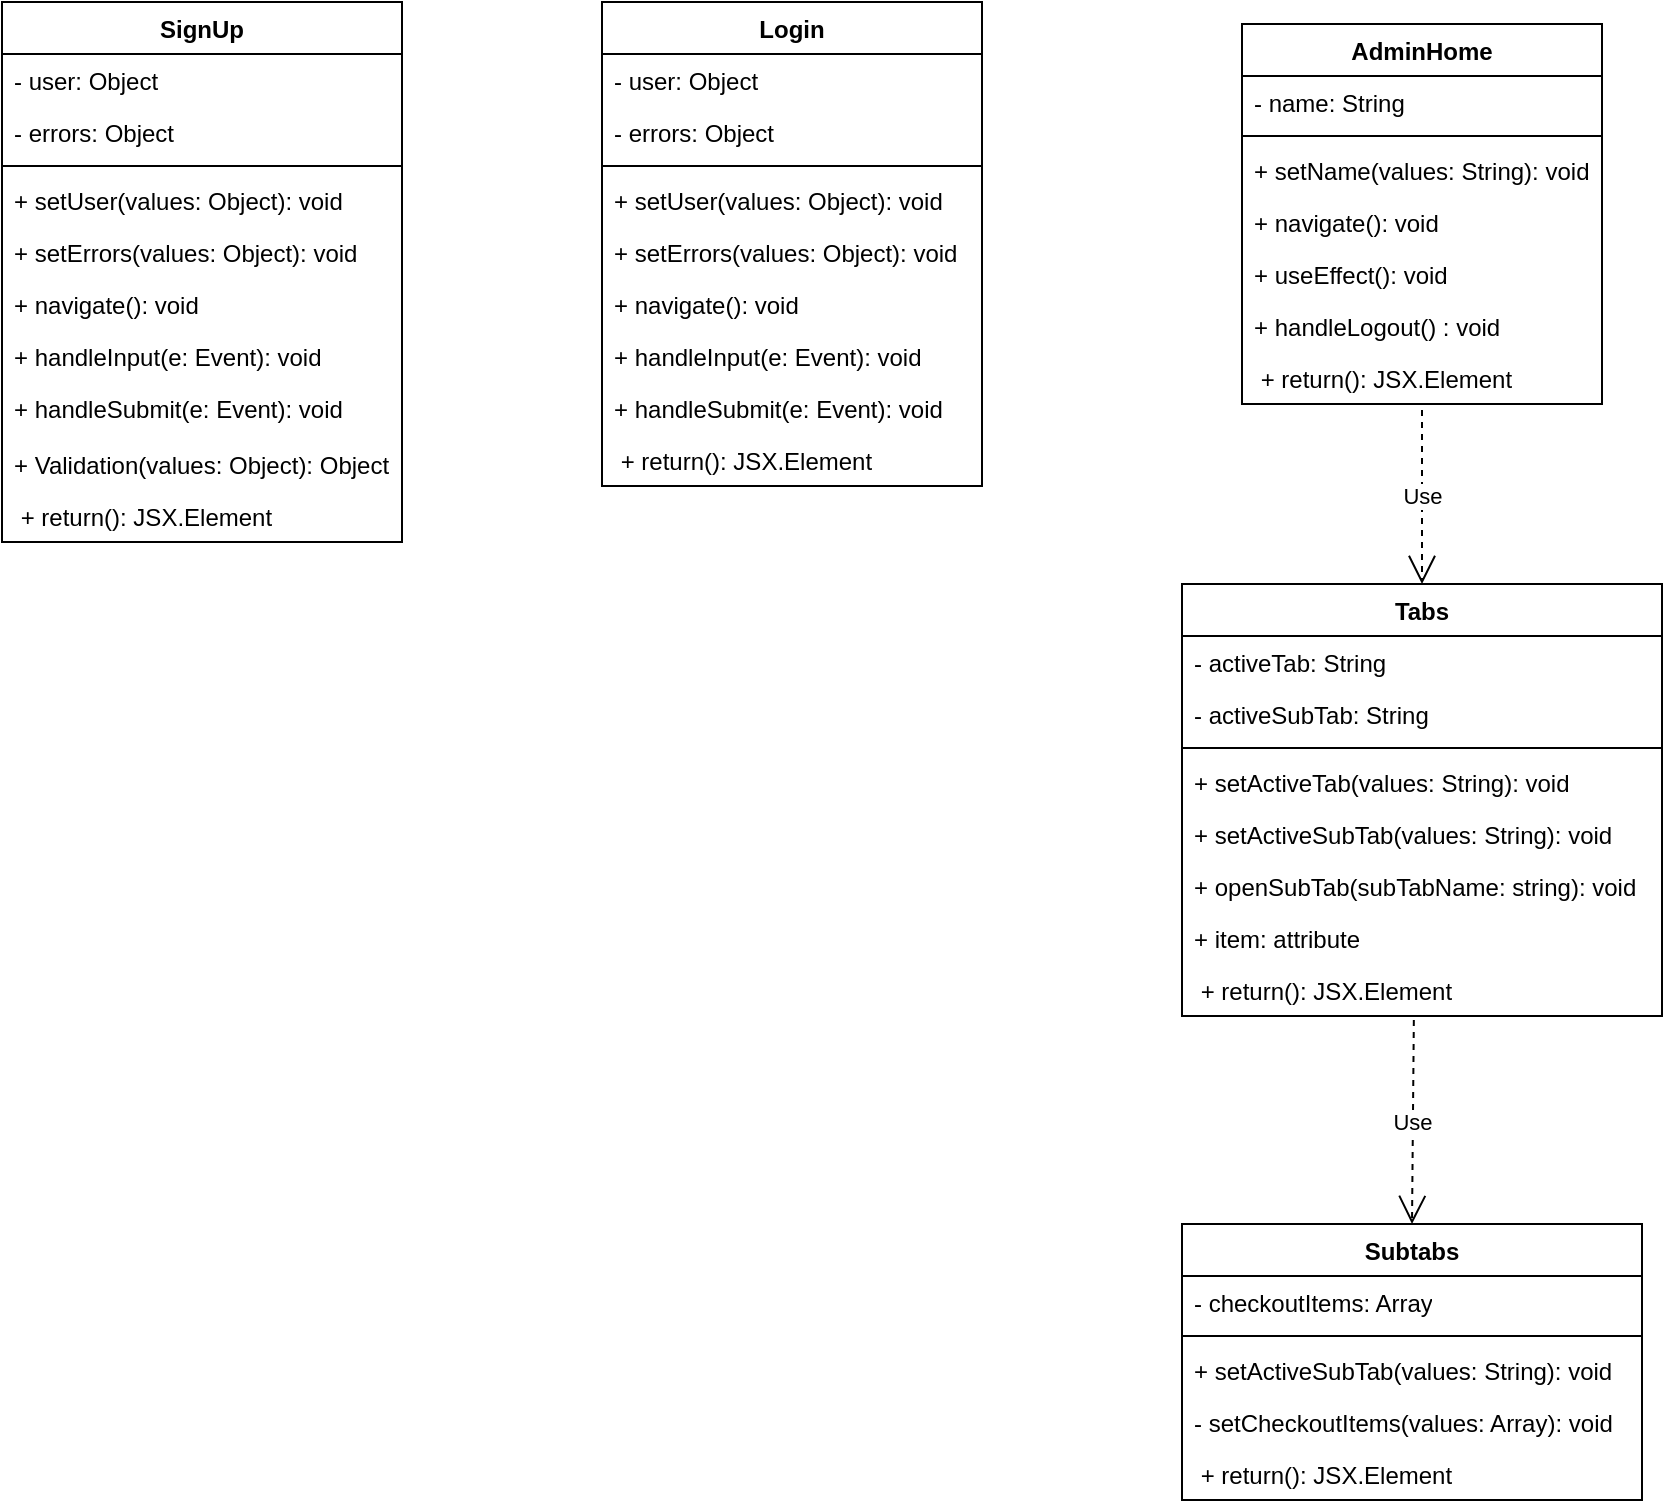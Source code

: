 <mxfile version="24.2.5" type="device">
  <diagram id="C5RBs43oDa-KdzZeNtuy" name="Page-1">
    <mxGraphModel dx="1434" dy="784" grid="1" gridSize="10" guides="1" tooltips="1" connect="1" arrows="1" fold="1" page="1" pageScale="1" pageWidth="827" pageHeight="1169" background="none" math="0" shadow="0">
      <root>
        <mxCell id="WIyWlLk6GJQsqaUBKTNV-0" />
        <mxCell id="WIyWlLk6GJQsqaUBKTNV-1" parent="WIyWlLk6GJQsqaUBKTNV-0" />
        <mxCell id="sP5RsRArT9rcGXG1DE9t-0" value="SignUp" style="swimlane;fontStyle=1;align=center;verticalAlign=top;childLayout=stackLayout;horizontal=1;startSize=26;horizontalStack=0;resizeParent=1;resizeParentMax=0;resizeLast=0;collapsible=1;marginBottom=0;whiteSpace=wrap;html=1;labelBackgroundColor=none;" vertex="1" parent="WIyWlLk6GJQsqaUBKTNV-1">
          <mxGeometry x="100" y="179" width="200" height="270" as="geometry">
            <mxRectangle x="100" y="179" width="80" height="30" as="alternateBounds" />
          </mxGeometry>
        </mxCell>
        <mxCell id="sP5RsRArT9rcGXG1DE9t-1" value="- user: Object" style="text;strokeColor=none;fillColor=none;align=left;verticalAlign=top;spacingLeft=4;spacingRight=4;overflow=hidden;rotatable=0;points=[[0,0.5],[1,0.5]];portConstraint=eastwest;whiteSpace=wrap;html=1;labelBackgroundColor=none;" vertex="1" parent="sP5RsRArT9rcGXG1DE9t-0">
          <mxGeometry y="26" width="200" height="26" as="geometry" />
        </mxCell>
        <mxCell id="sP5RsRArT9rcGXG1DE9t-10" value="- errors: Object" style="text;strokeColor=none;fillColor=none;align=left;verticalAlign=top;spacingLeft=4;spacingRight=4;overflow=hidden;rotatable=0;points=[[0,0.5],[1,0.5]];portConstraint=eastwest;whiteSpace=wrap;html=1;labelBackgroundColor=none;" vertex="1" parent="sP5RsRArT9rcGXG1DE9t-0">
          <mxGeometry y="52" width="200" height="26" as="geometry" />
        </mxCell>
        <mxCell id="sP5RsRArT9rcGXG1DE9t-2" value="" style="line;strokeWidth=1;fillColor=none;align=left;verticalAlign=middle;spacingTop=-1;spacingLeft=3;spacingRight=3;rotatable=0;labelPosition=right;points=[];portConstraint=eastwest;labelBackgroundColor=none;" vertex="1" parent="sP5RsRArT9rcGXG1DE9t-0">
          <mxGeometry y="78" width="200" height="8" as="geometry" />
        </mxCell>
        <mxCell id="sP5RsRArT9rcGXG1DE9t-48" value="+ setUser(values: Object): void" style="text;strokeColor=none;fillColor=none;align=left;verticalAlign=top;spacingLeft=4;spacingRight=4;overflow=hidden;rotatable=0;points=[[0,0.5],[1,0.5]];portConstraint=eastwest;whiteSpace=wrap;html=1;" vertex="1" parent="sP5RsRArT9rcGXG1DE9t-0">
          <mxGeometry y="86" width="200" height="26" as="geometry" />
        </mxCell>
        <mxCell id="sP5RsRArT9rcGXG1DE9t-49" value="+ setErrors(values: Object): void" style="text;strokeColor=none;fillColor=none;align=left;verticalAlign=top;spacingLeft=4;spacingRight=4;overflow=hidden;rotatable=0;points=[[0,0.5],[1,0.5]];portConstraint=eastwest;whiteSpace=wrap;html=1;" vertex="1" parent="sP5RsRArT9rcGXG1DE9t-0">
          <mxGeometry y="112" width="200" height="26" as="geometry" />
        </mxCell>
        <mxCell id="sP5RsRArT9rcGXG1DE9t-3" value="+ navigate(): void" style="text;strokeColor=none;fillColor=none;align=left;verticalAlign=top;spacingLeft=4;spacingRight=4;overflow=hidden;rotatable=0;points=[[0,0.5],[1,0.5]];portConstraint=eastwest;whiteSpace=wrap;html=1;labelBackgroundColor=none;" vertex="1" parent="sP5RsRArT9rcGXG1DE9t-0">
          <mxGeometry y="138" width="200" height="26" as="geometry" />
        </mxCell>
        <mxCell id="sP5RsRArT9rcGXG1DE9t-12" value="+ handleInput(e: Event): void" style="text;strokeColor=none;fillColor=none;align=left;verticalAlign=top;spacingLeft=4;spacingRight=4;overflow=hidden;rotatable=0;points=[[0,0.5],[1,0.5]];portConstraint=eastwest;whiteSpace=wrap;html=1;labelBackgroundColor=none;" vertex="1" parent="sP5RsRArT9rcGXG1DE9t-0">
          <mxGeometry y="164" width="200" height="26" as="geometry" />
        </mxCell>
        <mxCell id="sP5RsRArT9rcGXG1DE9t-11" value="+ handleSubmit(e: Event): void" style="text;strokeColor=none;fillColor=none;align=left;verticalAlign=top;spacingLeft=4;spacingRight=4;overflow=hidden;rotatable=0;points=[[0,0.5],[1,0.5]];portConstraint=eastwest;whiteSpace=wrap;html=1;labelBackgroundColor=none;" vertex="1" parent="sP5RsRArT9rcGXG1DE9t-0">
          <mxGeometry y="190" width="200" height="28" as="geometry" />
        </mxCell>
        <mxCell id="sP5RsRArT9rcGXG1DE9t-13" value="+ Validation(values: Object): Object" style="text;strokeColor=none;fillColor=none;align=left;verticalAlign=top;spacingLeft=4;spacingRight=4;overflow=hidden;rotatable=0;points=[[0,0.5],[1,0.5]];portConstraint=eastwest;whiteSpace=wrap;html=1;labelBackgroundColor=none;" vertex="1" parent="sP5RsRArT9rcGXG1DE9t-0">
          <mxGeometry y="218" width="200" height="26" as="geometry" />
        </mxCell>
        <mxCell id="sP5RsRArT9rcGXG1DE9t-40" value="&amp;nbsp;+ return(): JSX.Element&amp;nbsp;" style="text;strokeColor=none;fillColor=none;align=left;verticalAlign=top;spacingLeft=4;spacingRight=4;overflow=hidden;rotatable=0;points=[[0,0.5],[1,0.5]];portConstraint=eastwest;whiteSpace=wrap;html=1;labelBackgroundColor=none;" vertex="1" parent="sP5RsRArT9rcGXG1DE9t-0">
          <mxGeometry y="244" width="200" height="26" as="geometry" />
        </mxCell>
        <mxCell id="sP5RsRArT9rcGXG1DE9t-14" value="Login" style="swimlane;fontStyle=1;align=center;verticalAlign=top;childLayout=stackLayout;horizontal=1;startSize=26;horizontalStack=0;resizeParent=1;resizeParentMax=0;resizeLast=0;collapsible=1;marginBottom=0;whiteSpace=wrap;html=1;labelBackgroundColor=none;" vertex="1" parent="WIyWlLk6GJQsqaUBKTNV-1">
          <mxGeometry x="400" y="179" width="190" height="242" as="geometry" />
        </mxCell>
        <mxCell id="sP5RsRArT9rcGXG1DE9t-15" value="- user: Object" style="text;strokeColor=none;fillColor=none;align=left;verticalAlign=top;spacingLeft=4;spacingRight=4;overflow=hidden;rotatable=0;points=[[0,0.5],[1,0.5]];portConstraint=eastwest;whiteSpace=wrap;html=1;labelBackgroundColor=none;" vertex="1" parent="sP5RsRArT9rcGXG1DE9t-14">
          <mxGeometry y="26" width="190" height="26" as="geometry" />
        </mxCell>
        <mxCell id="sP5RsRArT9rcGXG1DE9t-18" value="- errors: Object" style="text;strokeColor=none;fillColor=none;align=left;verticalAlign=top;spacingLeft=4;spacingRight=4;overflow=hidden;rotatable=0;points=[[0,0.5],[1,0.5]];portConstraint=eastwest;whiteSpace=wrap;html=1;labelBackgroundColor=none;" vertex="1" parent="sP5RsRArT9rcGXG1DE9t-14">
          <mxGeometry y="52" width="190" height="26" as="geometry" />
        </mxCell>
        <mxCell id="sP5RsRArT9rcGXG1DE9t-16" value="" style="line;strokeWidth=1;fillColor=none;align=left;verticalAlign=middle;spacingTop=-1;spacingLeft=3;spacingRight=3;rotatable=0;labelPosition=right;points=[];portConstraint=eastwest;labelBackgroundColor=none;" vertex="1" parent="sP5RsRArT9rcGXG1DE9t-14">
          <mxGeometry y="78" width="190" height="8" as="geometry" />
        </mxCell>
        <mxCell id="sP5RsRArT9rcGXG1DE9t-50" value="+ setUser(values: Object): void" style="text;strokeColor=none;fillColor=none;align=left;verticalAlign=top;spacingLeft=4;spacingRight=4;overflow=hidden;rotatable=0;points=[[0,0.5],[1,0.5]];portConstraint=eastwest;whiteSpace=wrap;html=1;" vertex="1" parent="sP5RsRArT9rcGXG1DE9t-14">
          <mxGeometry y="86" width="190" height="26" as="geometry" />
        </mxCell>
        <mxCell id="sP5RsRArT9rcGXG1DE9t-51" value="+ setErrors(values: Object): void" style="text;strokeColor=none;fillColor=none;align=left;verticalAlign=top;spacingLeft=4;spacingRight=4;overflow=hidden;rotatable=0;points=[[0,0.5],[1,0.5]];portConstraint=eastwest;whiteSpace=wrap;html=1;" vertex="1" parent="sP5RsRArT9rcGXG1DE9t-14">
          <mxGeometry y="112" width="190" height="26" as="geometry" />
        </mxCell>
        <mxCell id="sP5RsRArT9rcGXG1DE9t-17" value="+ navigate(): void" style="text;strokeColor=none;fillColor=none;align=left;verticalAlign=top;spacingLeft=4;spacingRight=4;overflow=hidden;rotatable=0;points=[[0,0.5],[1,0.5]];portConstraint=eastwest;whiteSpace=wrap;html=1;labelBackgroundColor=none;" vertex="1" parent="sP5RsRArT9rcGXG1DE9t-14">
          <mxGeometry y="138" width="190" height="26" as="geometry" />
        </mxCell>
        <mxCell id="sP5RsRArT9rcGXG1DE9t-19" value="+ handleInput(e: Event): void" style="text;strokeColor=none;fillColor=none;align=left;verticalAlign=top;spacingLeft=4;spacingRight=4;overflow=hidden;rotatable=0;points=[[0,0.5],[1,0.5]];portConstraint=eastwest;whiteSpace=wrap;html=1;labelBackgroundColor=none;" vertex="1" parent="sP5RsRArT9rcGXG1DE9t-14">
          <mxGeometry y="164" width="190" height="26" as="geometry" />
        </mxCell>
        <mxCell id="sP5RsRArT9rcGXG1DE9t-20" value="+ handleSubmit(e: Event): void" style="text;strokeColor=none;fillColor=none;align=left;verticalAlign=top;spacingLeft=4;spacingRight=4;overflow=hidden;rotatable=0;points=[[0,0.5],[1,0.5]];portConstraint=eastwest;whiteSpace=wrap;html=1;labelBackgroundColor=none;" vertex="1" parent="sP5RsRArT9rcGXG1DE9t-14">
          <mxGeometry y="190" width="190" height="26" as="geometry" />
        </mxCell>
        <mxCell id="sP5RsRArT9rcGXG1DE9t-41" value="&amp;nbsp;+ return(): JSX.Element&amp;nbsp;" style="text;strokeColor=none;fillColor=none;align=left;verticalAlign=top;spacingLeft=4;spacingRight=4;overflow=hidden;rotatable=0;points=[[0,0.5],[1,0.5]];portConstraint=eastwest;whiteSpace=wrap;html=1;labelBackgroundColor=none;" vertex="1" parent="sP5RsRArT9rcGXG1DE9t-14">
          <mxGeometry y="216" width="190" height="26" as="geometry" />
        </mxCell>
        <mxCell id="sP5RsRArT9rcGXG1DE9t-23" value="AdminHome" style="swimlane;fontStyle=1;align=center;verticalAlign=top;childLayout=stackLayout;horizontal=1;startSize=26;horizontalStack=0;resizeParent=1;resizeParentMax=0;resizeLast=0;collapsible=1;marginBottom=0;whiteSpace=wrap;html=1;labelBackgroundColor=none;" vertex="1" parent="WIyWlLk6GJQsqaUBKTNV-1">
          <mxGeometry x="720" y="190" width="180" height="190" as="geometry" />
        </mxCell>
        <mxCell id="sP5RsRArT9rcGXG1DE9t-24" value="- name: String" style="text;strokeColor=none;fillColor=none;align=left;verticalAlign=top;spacingLeft=4;spacingRight=4;overflow=hidden;rotatable=0;points=[[0,0.5],[1,0.5]];portConstraint=eastwest;whiteSpace=wrap;html=1;labelBackgroundColor=none;" vertex="1" parent="sP5RsRArT9rcGXG1DE9t-23">
          <mxGeometry y="26" width="180" height="26" as="geometry" />
        </mxCell>
        <mxCell id="sP5RsRArT9rcGXG1DE9t-25" value="" style="line;strokeWidth=1;fillColor=none;align=left;verticalAlign=middle;spacingTop=-1;spacingLeft=3;spacingRight=3;rotatable=0;labelPosition=right;points=[];portConstraint=eastwest;labelBackgroundColor=none;" vertex="1" parent="sP5RsRArT9rcGXG1DE9t-23">
          <mxGeometry y="52" width="180" height="8" as="geometry" />
        </mxCell>
        <mxCell id="sP5RsRArT9rcGXG1DE9t-52" value="+ setName(values: String): void" style="text;strokeColor=none;fillColor=none;align=left;verticalAlign=top;spacingLeft=4;spacingRight=4;overflow=hidden;rotatable=0;points=[[0,0.5],[1,0.5]];portConstraint=eastwest;whiteSpace=wrap;html=1;" vertex="1" parent="sP5RsRArT9rcGXG1DE9t-23">
          <mxGeometry y="60" width="180" height="26" as="geometry" />
        </mxCell>
        <mxCell id="sP5RsRArT9rcGXG1DE9t-26" value="+ navigate(): void" style="text;strokeColor=none;fillColor=none;align=left;verticalAlign=top;spacingLeft=4;spacingRight=4;overflow=hidden;rotatable=0;points=[[0,0.5],[1,0.5]];portConstraint=eastwest;whiteSpace=wrap;html=1;labelBackgroundColor=none;" vertex="1" parent="sP5RsRArT9rcGXG1DE9t-23">
          <mxGeometry y="86" width="180" height="26" as="geometry" />
        </mxCell>
        <mxCell id="sP5RsRArT9rcGXG1DE9t-27" value="+&amp;nbsp;useEffect(): void" style="text;strokeColor=none;fillColor=none;align=left;verticalAlign=top;spacingLeft=4;spacingRight=4;overflow=hidden;rotatable=0;points=[[0,0.5],[1,0.5]];portConstraint=eastwest;whiteSpace=wrap;html=1;labelBackgroundColor=none;" vertex="1" parent="sP5RsRArT9rcGXG1DE9t-23">
          <mxGeometry y="112" width="180" height="26" as="geometry" />
        </mxCell>
        <mxCell id="sP5RsRArT9rcGXG1DE9t-28" value="+ handleLogout() : void" style="text;strokeColor=none;fillColor=none;align=left;verticalAlign=top;spacingLeft=4;spacingRight=4;overflow=hidden;rotatable=0;points=[[0,0.5],[1,0.5]];portConstraint=eastwest;whiteSpace=wrap;html=1;labelBackgroundColor=none;" vertex="1" parent="sP5RsRArT9rcGXG1DE9t-23">
          <mxGeometry y="138" width="180" height="26" as="geometry" />
        </mxCell>
        <mxCell id="sP5RsRArT9rcGXG1DE9t-38" value="&amp;nbsp;+ return(): JSX.Element&amp;nbsp;" style="text;strokeColor=none;fillColor=none;align=left;verticalAlign=top;spacingLeft=4;spacingRight=4;overflow=hidden;rotatable=0;points=[[0,0.5],[1,0.5]];portConstraint=eastwest;whiteSpace=wrap;html=1;labelBackgroundColor=none;" vertex="1" parent="sP5RsRArT9rcGXG1DE9t-23">
          <mxGeometry y="164" width="180" height="26" as="geometry" />
        </mxCell>
        <mxCell id="sP5RsRArT9rcGXG1DE9t-31" value="Tabs" style="swimlane;fontStyle=1;align=center;verticalAlign=top;childLayout=stackLayout;horizontal=1;startSize=26;horizontalStack=0;resizeParent=1;resizeParentMax=0;resizeLast=0;collapsible=1;marginBottom=0;whiteSpace=wrap;html=1;labelBackgroundColor=none;" vertex="1" parent="WIyWlLk6GJQsqaUBKTNV-1">
          <mxGeometry x="690" y="470" width="240" height="216" as="geometry" />
        </mxCell>
        <mxCell id="sP5RsRArT9rcGXG1DE9t-32" value="- activeTab: String" style="text;strokeColor=none;fillColor=none;align=left;verticalAlign=top;spacingLeft=4;spacingRight=4;overflow=hidden;rotatable=0;points=[[0,0.5],[1,0.5]];portConstraint=eastwest;whiteSpace=wrap;html=1;labelBackgroundColor=none;" vertex="1" parent="sP5RsRArT9rcGXG1DE9t-31">
          <mxGeometry y="26" width="240" height="26" as="geometry" />
        </mxCell>
        <mxCell id="sP5RsRArT9rcGXG1DE9t-35" value="- activeSubTab: String" style="text;strokeColor=none;fillColor=none;align=left;verticalAlign=top;spacingLeft=4;spacingRight=4;overflow=hidden;rotatable=0;points=[[0,0.5],[1,0.5]];portConstraint=eastwest;whiteSpace=wrap;html=1;labelBackgroundColor=none;" vertex="1" parent="sP5RsRArT9rcGXG1DE9t-31">
          <mxGeometry y="52" width="240" height="26" as="geometry" />
        </mxCell>
        <mxCell id="sP5RsRArT9rcGXG1DE9t-33" value="" style="line;strokeWidth=1;fillColor=none;align=left;verticalAlign=middle;spacingTop=-1;spacingLeft=3;spacingRight=3;rotatable=0;labelPosition=right;points=[];portConstraint=eastwest;labelBackgroundColor=none;" vertex="1" parent="sP5RsRArT9rcGXG1DE9t-31">
          <mxGeometry y="78" width="240" height="8" as="geometry" />
        </mxCell>
        <mxCell id="sP5RsRArT9rcGXG1DE9t-53" value="+ setActiveTab(values: String): void" style="text;strokeColor=none;fillColor=none;align=left;verticalAlign=top;spacingLeft=4;spacingRight=4;overflow=hidden;rotatable=0;points=[[0,0.5],[1,0.5]];portConstraint=eastwest;whiteSpace=wrap;html=1;" vertex="1" parent="sP5RsRArT9rcGXG1DE9t-31">
          <mxGeometry y="86" width="240" height="26" as="geometry" />
        </mxCell>
        <mxCell id="sP5RsRArT9rcGXG1DE9t-34" value="+ setActiveSubTab(values: String): void" style="text;strokeColor=none;fillColor=none;align=left;verticalAlign=top;spacingLeft=4;spacingRight=4;overflow=hidden;rotatable=0;points=[[0,0.5],[1,0.5]];portConstraint=eastwest;whiteSpace=wrap;html=1;labelBackgroundColor=none;" vertex="1" parent="sP5RsRArT9rcGXG1DE9t-31">
          <mxGeometry y="112" width="240" height="26" as="geometry" />
        </mxCell>
        <mxCell id="sP5RsRArT9rcGXG1DE9t-36" value="+ openSubTab(subTabName: string): void" style="text;strokeColor=none;fillColor=none;align=left;verticalAlign=top;spacingLeft=4;spacingRight=4;overflow=hidden;rotatable=0;points=[[0,0.5],[1,0.5]];portConstraint=eastwest;whiteSpace=wrap;html=1;labelBackgroundColor=none;" vertex="1" parent="sP5RsRArT9rcGXG1DE9t-31">
          <mxGeometry y="138" width="240" height="26" as="geometry" />
        </mxCell>
        <mxCell id="sP5RsRArT9rcGXG1DE9t-37" value="+ item: attribute" style="text;strokeColor=none;fillColor=none;align=left;verticalAlign=top;spacingLeft=4;spacingRight=4;overflow=hidden;rotatable=0;points=[[0,0.5],[1,0.5]];portConstraint=eastwest;whiteSpace=wrap;html=1;labelBackgroundColor=none;" vertex="1" parent="sP5RsRArT9rcGXG1DE9t-31">
          <mxGeometry y="164" width="240" height="26" as="geometry" />
        </mxCell>
        <mxCell id="sP5RsRArT9rcGXG1DE9t-39" value="&amp;nbsp;+ return(): JSX.Element&amp;nbsp;" style="text;strokeColor=none;fillColor=none;align=left;verticalAlign=top;spacingLeft=4;spacingRight=4;overflow=hidden;rotatable=0;points=[[0,0.5],[1,0.5]];portConstraint=eastwest;whiteSpace=wrap;html=1;labelBackgroundColor=none;" vertex="1" parent="sP5RsRArT9rcGXG1DE9t-31">
          <mxGeometry y="190" width="240" height="26" as="geometry" />
        </mxCell>
        <mxCell id="sP5RsRArT9rcGXG1DE9t-42" value="Subtabs" style="swimlane;fontStyle=1;align=center;verticalAlign=top;childLayout=stackLayout;horizontal=1;startSize=26;horizontalStack=0;resizeParent=1;resizeParentMax=0;resizeLast=0;collapsible=1;marginBottom=0;whiteSpace=wrap;html=1;" vertex="1" parent="WIyWlLk6GJQsqaUBKTNV-1">
          <mxGeometry x="690" y="790" width="230" height="138" as="geometry" />
        </mxCell>
        <mxCell id="sP5RsRArT9rcGXG1DE9t-43" value="-&amp;nbsp;checkoutItems: Array" style="text;strokeColor=none;fillColor=none;align=left;verticalAlign=top;spacingLeft=4;spacingRight=4;overflow=hidden;rotatable=0;points=[[0,0.5],[1,0.5]];portConstraint=eastwest;whiteSpace=wrap;html=1;" vertex="1" parent="sP5RsRArT9rcGXG1DE9t-42">
          <mxGeometry y="26" width="230" height="26" as="geometry" />
        </mxCell>
        <mxCell id="sP5RsRArT9rcGXG1DE9t-44" value="" style="line;strokeWidth=1;fillColor=none;align=left;verticalAlign=middle;spacingTop=-1;spacingLeft=3;spacingRight=3;rotatable=0;labelPosition=right;points=[];portConstraint=eastwest;strokeColor=inherit;" vertex="1" parent="sP5RsRArT9rcGXG1DE9t-42">
          <mxGeometry y="52" width="230" height="8" as="geometry" />
        </mxCell>
        <mxCell id="sP5RsRArT9rcGXG1DE9t-55" value="+ setActiveSubTab(values: String): void" style="text;strokeColor=none;fillColor=none;align=left;verticalAlign=top;spacingLeft=4;spacingRight=4;overflow=hidden;rotatable=0;points=[[0,0.5],[1,0.5]];portConstraint=eastwest;whiteSpace=wrap;html=1;" vertex="1" parent="sP5RsRArT9rcGXG1DE9t-42">
          <mxGeometry y="60" width="230" height="26" as="geometry" />
        </mxCell>
        <mxCell id="sP5RsRArT9rcGXG1DE9t-54" value="- setCheckoutItems(values: Array): void" style="text;strokeColor=none;fillColor=none;align=left;verticalAlign=top;spacingLeft=4;spacingRight=4;overflow=hidden;rotatable=0;points=[[0,0.5],[1,0.5]];portConstraint=eastwest;whiteSpace=wrap;html=1;" vertex="1" parent="sP5RsRArT9rcGXG1DE9t-42">
          <mxGeometry y="86" width="230" height="26" as="geometry" />
        </mxCell>
        <mxCell id="sP5RsRArT9rcGXG1DE9t-45" value="&amp;nbsp;+ return(): JSX.Element&amp;nbsp;" style="text;strokeColor=none;fillColor=none;align=left;verticalAlign=top;spacingLeft=4;spacingRight=4;overflow=hidden;rotatable=0;points=[[0,0.5],[1,0.5]];portConstraint=eastwest;whiteSpace=wrap;html=1;" vertex="1" parent="sP5RsRArT9rcGXG1DE9t-42">
          <mxGeometry y="112" width="230" height="26" as="geometry" />
        </mxCell>
        <mxCell id="sP5RsRArT9rcGXG1DE9t-57" value="Use" style="endArrow=open;endSize=12;dashed=1;html=1;rounded=0;exitX=0.5;exitY=1.115;exitDx=0;exitDy=0;exitPerimeter=0;entryX=0.5;entryY=0;entryDx=0;entryDy=0;" edge="1" parent="WIyWlLk6GJQsqaUBKTNV-1" source="sP5RsRArT9rcGXG1DE9t-38" target="sP5RsRArT9rcGXG1DE9t-31">
          <mxGeometry width="160" relative="1" as="geometry">
            <mxPoint x="770" y="410" as="sourcePoint" />
            <mxPoint x="930" y="410" as="targetPoint" />
          </mxGeometry>
        </mxCell>
        <mxCell id="sP5RsRArT9rcGXG1DE9t-58" value="Use" style="endArrow=open;endSize=12;dashed=1;html=1;rounded=0;exitX=0.483;exitY=1.077;exitDx=0;exitDy=0;exitPerimeter=0;entryX=0.5;entryY=0;entryDx=0;entryDy=0;" edge="1" parent="WIyWlLk6GJQsqaUBKTNV-1" source="sP5RsRArT9rcGXG1DE9t-39" target="sP5RsRArT9rcGXG1DE9t-42">
          <mxGeometry width="160" relative="1" as="geometry">
            <mxPoint x="520" y="710" as="sourcePoint" />
            <mxPoint x="680" y="710" as="targetPoint" />
          </mxGeometry>
        </mxCell>
      </root>
    </mxGraphModel>
  </diagram>
</mxfile>
